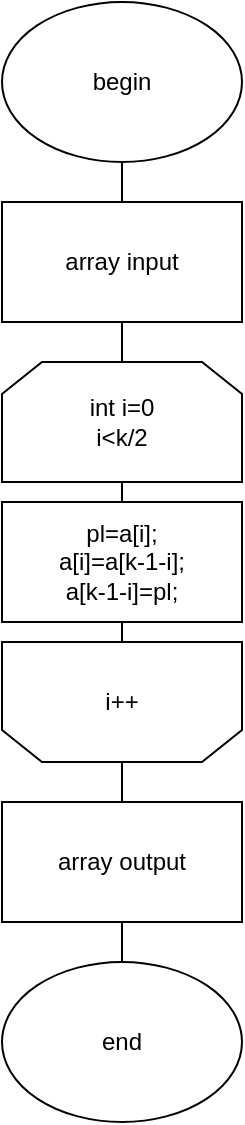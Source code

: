 <mxfile version="11.3.0" type="device" pages="1"><diagram id="y-jCrWnrmYVzTEdYVGiN" name="Page-1"><mxGraphModel dx="932" dy="711" grid="1" gridSize="10" guides="1" tooltips="1" connect="1" arrows="1" fold="1" page="1" pageScale="1" pageWidth="850" pageHeight="1100" math="0" shadow="0"><root><mxCell id="0"/><mxCell id="1" parent="0"/><mxCell id="9SUrqVR71_ITdsg_-Wk8-1" value="begin" style="ellipse;whiteSpace=wrap;html=1;" vertex="1" parent="1"><mxGeometry x="80" width="120" height="80" as="geometry"/></mxCell><mxCell id="9SUrqVR71_ITdsg_-Wk8-2" value="end" style="ellipse;whiteSpace=wrap;html=1;" vertex="1" parent="1"><mxGeometry x="80" y="480" width="120" height="80" as="geometry"/></mxCell><mxCell id="9SUrqVR71_ITdsg_-Wk8-4" value="array input" style="rounded=0;whiteSpace=wrap;html=1;" vertex="1" parent="1"><mxGeometry x="80" y="100" width="120" height="60" as="geometry"/></mxCell><mxCell id="9SUrqVR71_ITdsg_-Wk8-5" value="array output" style="rounded=0;whiteSpace=wrap;html=1;" vertex="1" parent="1"><mxGeometry x="80" y="400" width="120" height="60" as="geometry"/></mxCell><mxCell id="9SUrqVR71_ITdsg_-Wk8-6" value="int i=0&lt;br&gt;i&amp;lt;k/2" style="shape=loopLimit;whiteSpace=wrap;html=1;" vertex="1" parent="1"><mxGeometry x="80" y="180" width="120" height="60" as="geometry"/></mxCell><mxCell id="9SUrqVR71_ITdsg_-Wk8-7" value="i++" style="shape=loopLimit;whiteSpace=wrap;html=1;direction=west;" vertex="1" parent="1"><mxGeometry x="80" y="320" width="120" height="60" as="geometry"/></mxCell><mxCell id="9SUrqVR71_ITdsg_-Wk8-8" value="&lt;span style=&quot;text-align: left&quot;&gt;pl=a[i];&lt;/span&gt;&lt;br style=&quot;text-align: left&quot;&gt;&lt;span style=&quot;text-align: left&quot;&gt;a[i]=a[k-1-i];&lt;/span&gt;&lt;br style=&quot;text-align: left&quot;&gt;&lt;span style=&quot;text-align: left&quot;&gt;a[k-1-i]=pl;&lt;/span&gt;" style="rounded=0;whiteSpace=wrap;html=1;" vertex="1" parent="1"><mxGeometry x="80" y="250" width="120" height="60" as="geometry"/></mxCell><mxCell id="9SUrqVR71_ITdsg_-Wk8-18" value="" style="endArrow=none;html=1;entryX=0.5;entryY=1;entryDx=0;entryDy=0;exitX=0.5;exitY=0;exitDx=0;exitDy=0;" edge="1" parent="1" source="9SUrqVR71_ITdsg_-Wk8-8" target="9SUrqVR71_ITdsg_-Wk8-6"><mxGeometry width="50" height="50" relative="1" as="geometry"><mxPoint x="110" y="280" as="sourcePoint"/><mxPoint x="150" y="240" as="targetPoint"/></mxGeometry></mxCell><mxCell id="9SUrqVR71_ITdsg_-Wk8-19" value="" style="endArrow=none;html=1;entryX=0.5;entryY=1;entryDx=0;entryDy=0;exitX=0.5;exitY=0;exitDx=0;exitDy=0;" edge="1" parent="1" source="9SUrqVR71_ITdsg_-Wk8-4" target="9SUrqVR71_ITdsg_-Wk8-1"><mxGeometry width="50" height="50" relative="1" as="geometry"><mxPoint x="120" y="120" as="sourcePoint"/><mxPoint x="170" y="70" as="targetPoint"/></mxGeometry></mxCell><mxCell id="9SUrqVR71_ITdsg_-Wk8-20" value="" style="endArrow=none;html=1;entryX=0.5;entryY=1;entryDx=0;entryDy=0;exitX=0.5;exitY=0;exitDx=0;exitDy=0;" edge="1" parent="1" source="9SUrqVR71_ITdsg_-Wk8-6" target="9SUrqVR71_ITdsg_-Wk8-4"><mxGeometry width="50" height="50" relative="1" as="geometry"><mxPoint x="120" y="200" as="sourcePoint"/><mxPoint x="170" y="150" as="targetPoint"/></mxGeometry></mxCell><mxCell id="9SUrqVR71_ITdsg_-Wk8-21" value="" style="endArrow=none;html=1;entryX=0.5;entryY=1;entryDx=0;entryDy=0;exitX=0.5;exitY=1;exitDx=0;exitDy=0;" edge="1" parent="1" source="9SUrqVR71_ITdsg_-Wk8-7" target="9SUrqVR71_ITdsg_-Wk8-8"><mxGeometry width="50" height="50" relative="1" as="geometry"><mxPoint x="130" y="350" as="sourcePoint"/><mxPoint x="180" y="300" as="targetPoint"/></mxGeometry></mxCell><mxCell id="9SUrqVR71_ITdsg_-Wk8-22" value="" style="endArrow=none;html=1;entryX=0.5;entryY=0;entryDx=0;entryDy=0;exitX=0.5;exitY=0;exitDx=0;exitDy=0;" edge="1" parent="1" source="9SUrqVR71_ITdsg_-Wk8-5" target="9SUrqVR71_ITdsg_-Wk8-7"><mxGeometry width="50" height="50" relative="1" as="geometry"><mxPoint x="120" y="430" as="sourcePoint"/><mxPoint x="170" y="380" as="targetPoint"/></mxGeometry></mxCell><mxCell id="9SUrqVR71_ITdsg_-Wk8-23" value="" style="endArrow=none;html=1;entryX=0.5;entryY=1;entryDx=0;entryDy=0;exitX=0.5;exitY=0;exitDx=0;exitDy=0;" edge="1" parent="1" source="9SUrqVR71_ITdsg_-Wk8-2" target="9SUrqVR71_ITdsg_-Wk8-5"><mxGeometry width="50" height="50" relative="1" as="geometry"><mxPoint x="80" y="630" as="sourcePoint"/><mxPoint x="130" y="580" as="targetPoint"/></mxGeometry></mxCell></root></mxGraphModel></diagram></mxfile>